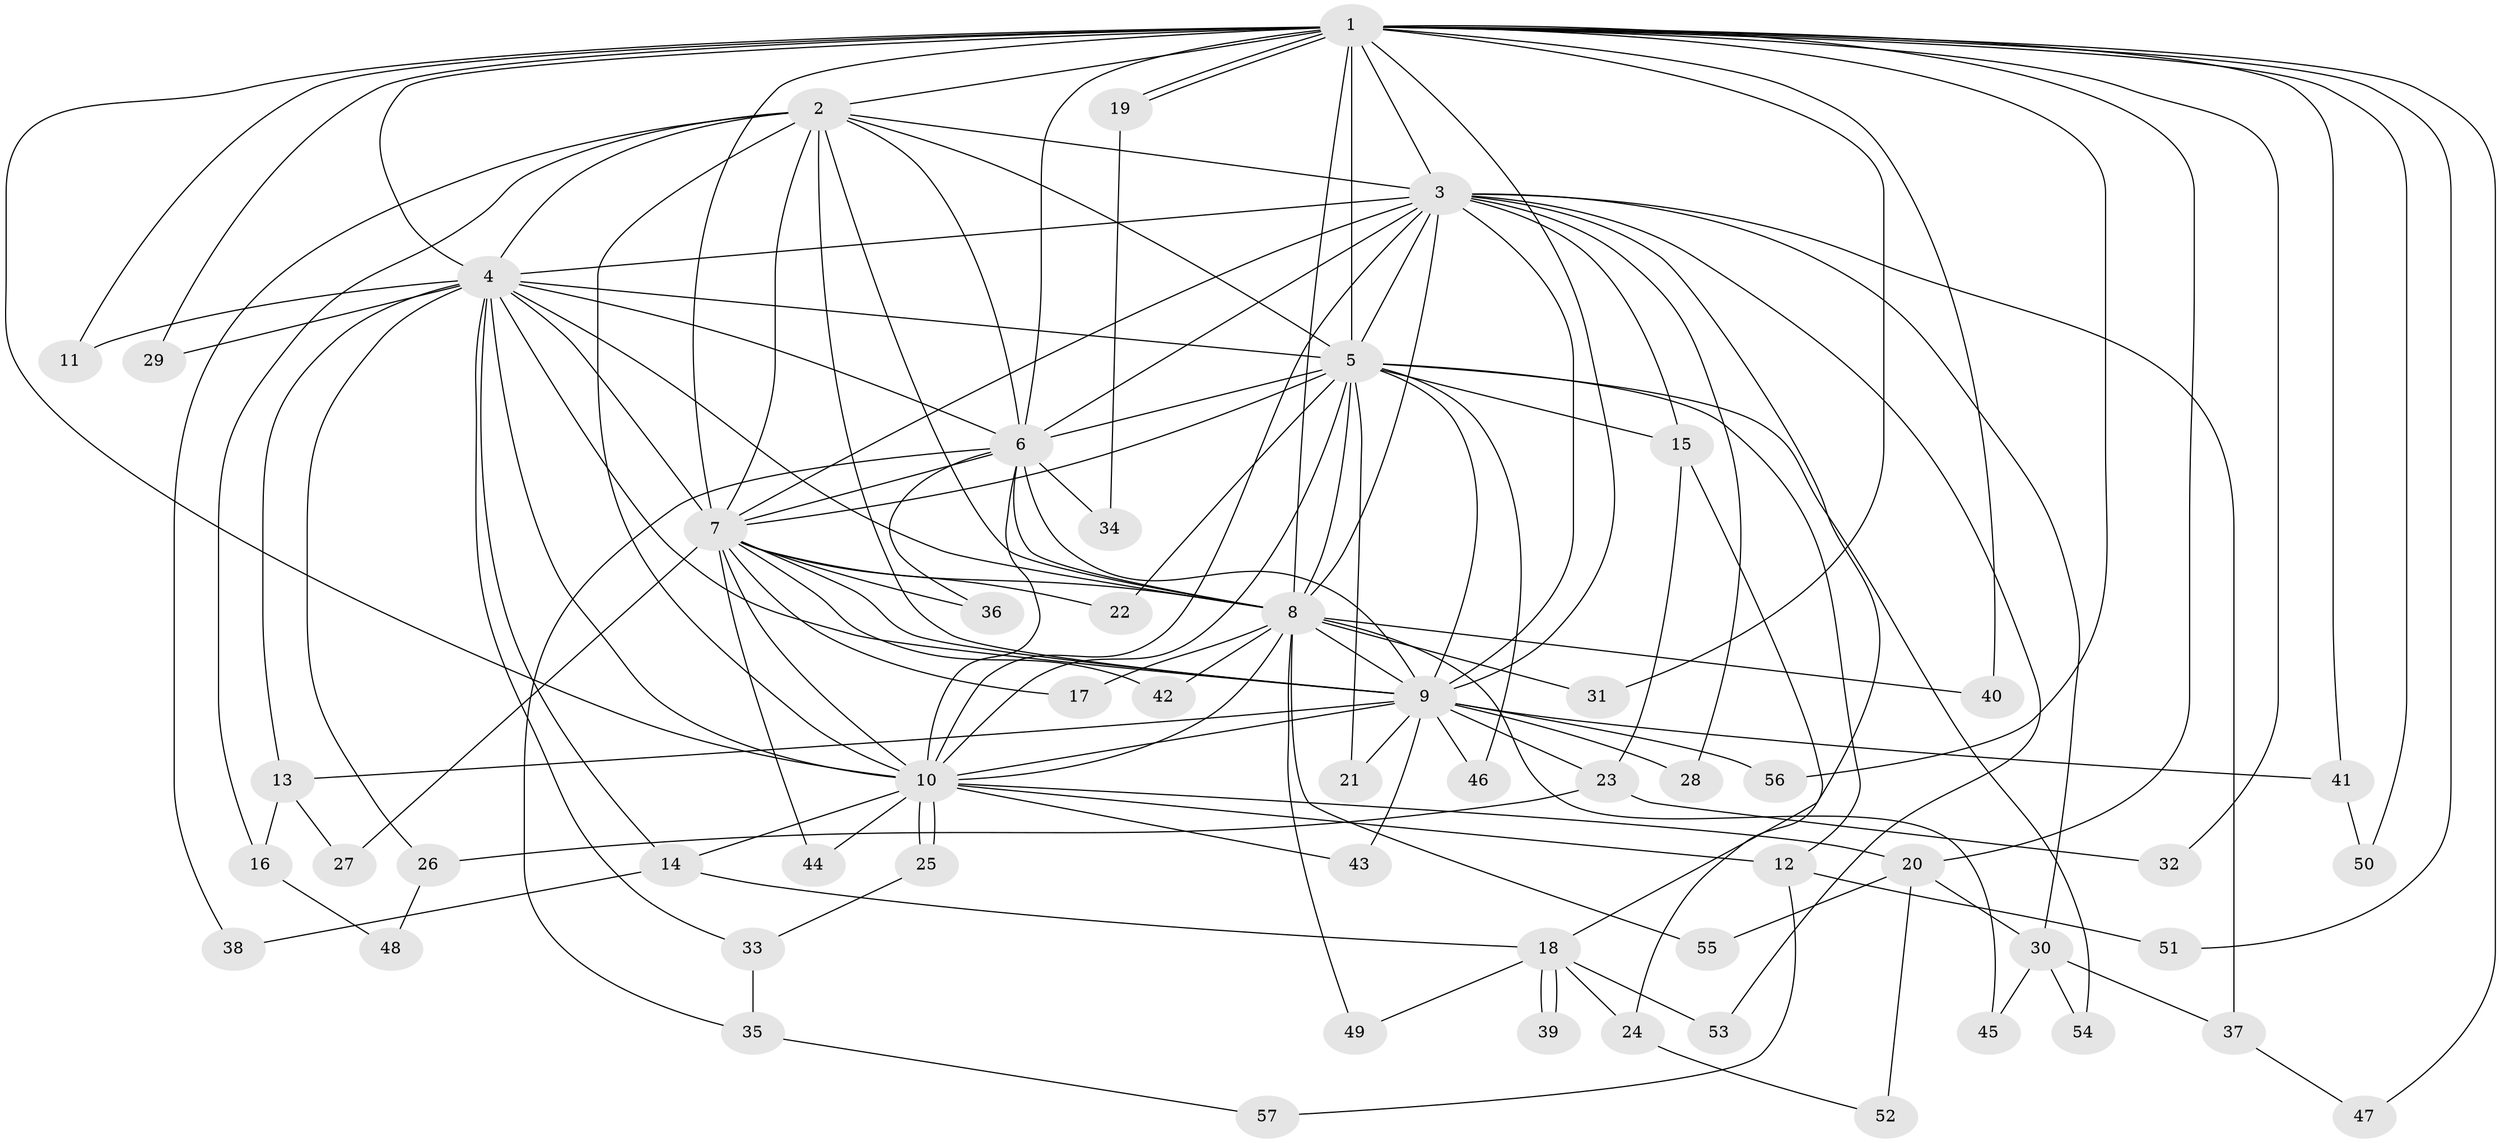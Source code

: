 // coarse degree distribution, {17: 0.04878048780487805, 9: 0.024390243902439025, 13: 0.04878048780487805, 19: 0.024390243902439025, 11: 0.024390243902439025, 14: 0.024390243902439025, 2: 0.5121951219512195, 4: 0.12195121951219512, 3: 0.07317073170731707, 5: 0.07317073170731707, 1: 0.024390243902439025}
// Generated by graph-tools (version 1.1) at 2025/51/02/27/25 19:51:51]
// undirected, 57 vertices, 139 edges
graph export_dot {
graph [start="1"]
  node [color=gray90,style=filled];
  1;
  2;
  3;
  4;
  5;
  6;
  7;
  8;
  9;
  10;
  11;
  12;
  13;
  14;
  15;
  16;
  17;
  18;
  19;
  20;
  21;
  22;
  23;
  24;
  25;
  26;
  27;
  28;
  29;
  30;
  31;
  32;
  33;
  34;
  35;
  36;
  37;
  38;
  39;
  40;
  41;
  42;
  43;
  44;
  45;
  46;
  47;
  48;
  49;
  50;
  51;
  52;
  53;
  54;
  55;
  56;
  57;
  1 -- 2;
  1 -- 3;
  1 -- 4;
  1 -- 5;
  1 -- 6;
  1 -- 7;
  1 -- 8;
  1 -- 9;
  1 -- 10;
  1 -- 11;
  1 -- 19;
  1 -- 19;
  1 -- 20;
  1 -- 29;
  1 -- 31;
  1 -- 32;
  1 -- 40;
  1 -- 41;
  1 -- 47;
  1 -- 50;
  1 -- 51;
  1 -- 56;
  2 -- 3;
  2 -- 4;
  2 -- 5;
  2 -- 6;
  2 -- 7;
  2 -- 8;
  2 -- 9;
  2 -- 10;
  2 -- 16;
  2 -- 38;
  3 -- 4;
  3 -- 5;
  3 -- 6;
  3 -- 7;
  3 -- 8;
  3 -- 9;
  3 -- 10;
  3 -- 15;
  3 -- 18;
  3 -- 28;
  3 -- 30;
  3 -- 37;
  3 -- 53;
  4 -- 5;
  4 -- 6;
  4 -- 7;
  4 -- 8;
  4 -- 9;
  4 -- 10;
  4 -- 11;
  4 -- 13;
  4 -- 14;
  4 -- 26;
  4 -- 29;
  4 -- 33;
  5 -- 6;
  5 -- 7;
  5 -- 8;
  5 -- 9;
  5 -- 10;
  5 -- 12;
  5 -- 15;
  5 -- 21;
  5 -- 22;
  5 -- 46;
  5 -- 54;
  6 -- 7;
  6 -- 8;
  6 -- 9;
  6 -- 10;
  6 -- 34;
  6 -- 35;
  6 -- 36;
  7 -- 8;
  7 -- 9;
  7 -- 10;
  7 -- 17;
  7 -- 22;
  7 -- 27;
  7 -- 36;
  7 -- 42;
  7 -- 44;
  8 -- 9;
  8 -- 10;
  8 -- 17;
  8 -- 31;
  8 -- 40;
  8 -- 42;
  8 -- 45;
  8 -- 49;
  8 -- 55;
  9 -- 10;
  9 -- 13;
  9 -- 21;
  9 -- 23;
  9 -- 28;
  9 -- 41;
  9 -- 43;
  9 -- 46;
  9 -- 56;
  10 -- 12;
  10 -- 14;
  10 -- 20;
  10 -- 25;
  10 -- 25;
  10 -- 43;
  10 -- 44;
  12 -- 51;
  12 -- 57;
  13 -- 16;
  13 -- 27;
  14 -- 18;
  14 -- 38;
  15 -- 23;
  15 -- 24;
  16 -- 48;
  18 -- 24;
  18 -- 39;
  18 -- 39;
  18 -- 49;
  18 -- 53;
  19 -- 34;
  20 -- 30;
  20 -- 52;
  20 -- 55;
  23 -- 26;
  23 -- 32;
  24 -- 52;
  25 -- 33;
  26 -- 48;
  30 -- 37;
  30 -- 45;
  30 -- 54;
  33 -- 35;
  35 -- 57;
  37 -- 47;
  41 -- 50;
}
